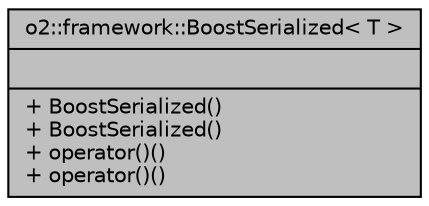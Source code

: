 digraph "o2::framework::BoostSerialized&lt; T &gt;"
{
 // INTERACTIVE_SVG=YES
  bgcolor="transparent";
  edge [fontname="Helvetica",fontsize="10",labelfontname="Helvetica",labelfontsize="10"];
  node [fontname="Helvetica",fontsize="10",shape=record];
  Node1 [label="{o2::framework::BoostSerialized\< T \>\n||+ BoostSerialized()\l+ BoostSerialized()\l+ operator()()\l+ operator()()\l}",height=0.2,width=0.4,color="black", fillcolor="grey75", style="filled" fontcolor="black"];
}

